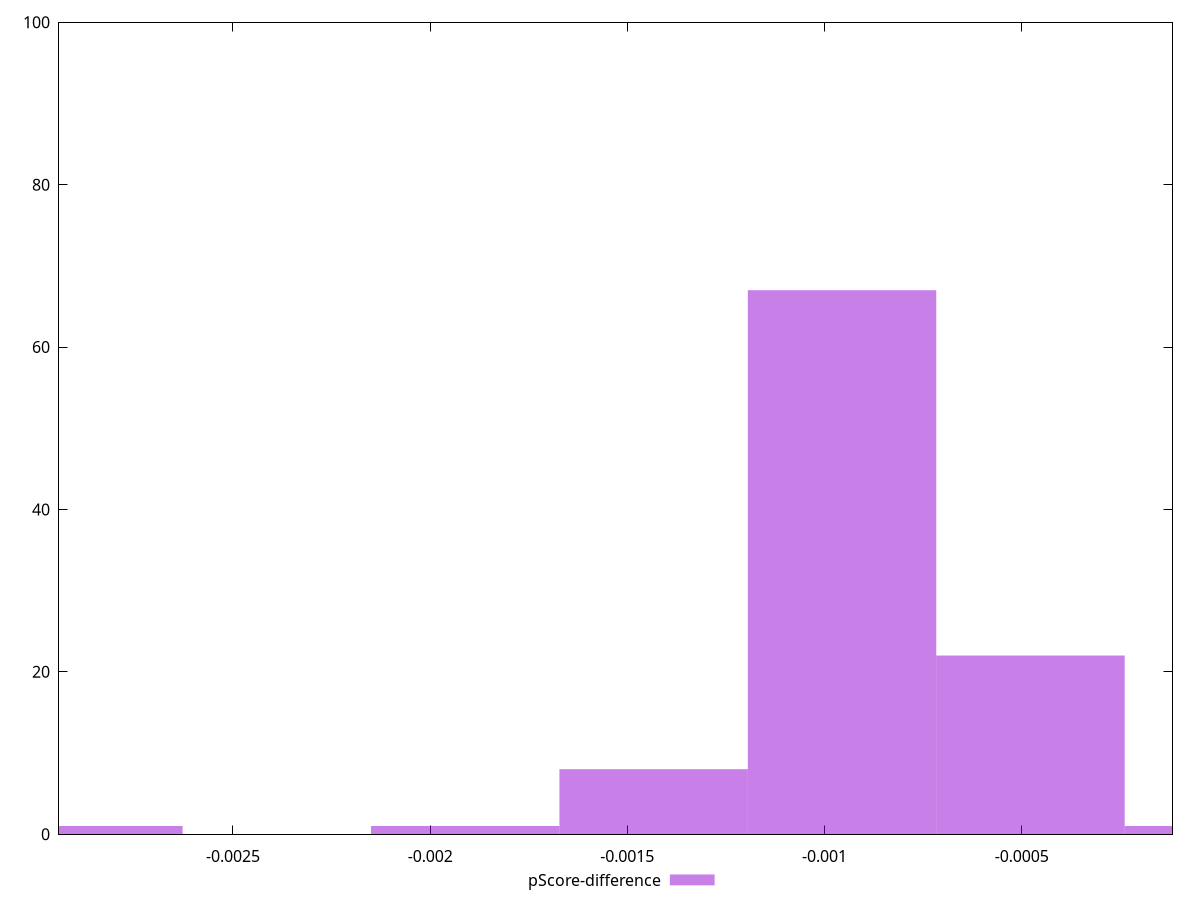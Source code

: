 reset

$pScoreDifference <<EOF
0 1
-0.0014333421100541685 8
-0.0009555614067027789 67
-0.002866684220108337 1
-0.00047778070335138947 22
-0.0019111228134055579 1
EOF

set key outside below
set boxwidth 0.00047778070335138947
set xrange [-0.002941176470588225:-0.00011764705882350013]
set yrange [0:100]
set trange [0:100]
set style fill transparent solid 0.5 noborder
set terminal svg size 640, 490 enhanced background rgb 'white'
set output "report_00026_2021-02-22T21:38:55.199Z/uses-rel-preload/samples/pages+cached+noadtech+nomedia/pScore-difference/histogram.svg"

plot $pScoreDifference title "pScore-difference" with boxes

reset
